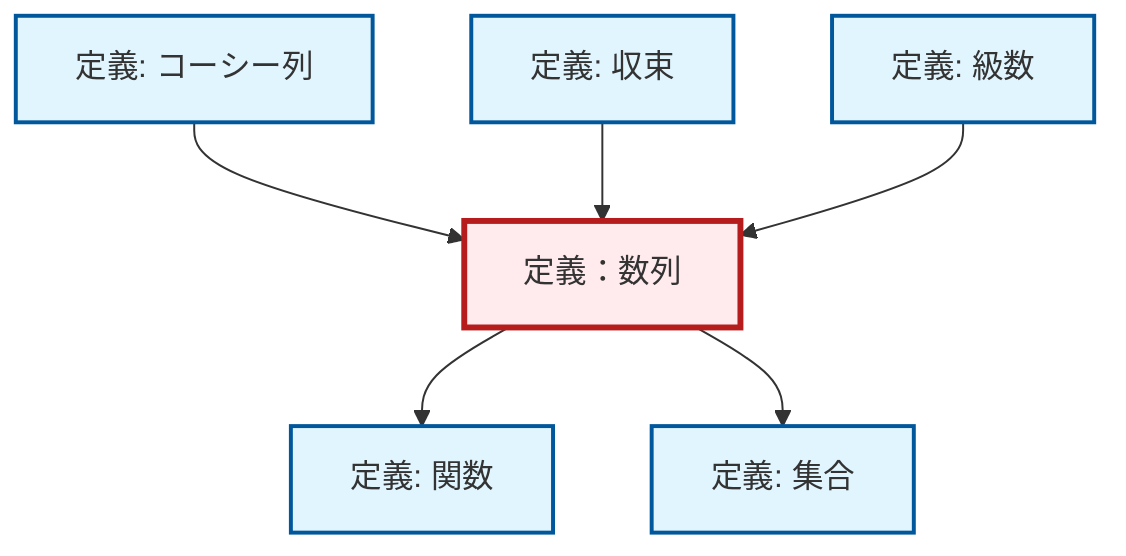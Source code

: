 graph TD
    classDef definition fill:#e1f5fe,stroke:#01579b,stroke-width:2px
    classDef theorem fill:#f3e5f5,stroke:#4a148c,stroke-width:2px
    classDef axiom fill:#fff3e0,stroke:#e65100,stroke-width:2px
    classDef example fill:#e8f5e9,stroke:#1b5e20,stroke-width:2px
    classDef current fill:#ffebee,stroke:#b71c1c,stroke-width:3px
    def-sequence["定義：数列"]:::definition
    def-function["定義: 関数"]:::definition
    def-cauchy-sequence["定義: コーシー列"]:::definition
    def-series["定義: 級数"]:::definition
    def-convergence["定義: 収束"]:::definition
    def-set["定義: 集合"]:::definition
    def-sequence --> def-function
    def-cauchy-sequence --> def-sequence
    def-sequence --> def-set
    def-convergence --> def-sequence
    def-series --> def-sequence
    class def-sequence current